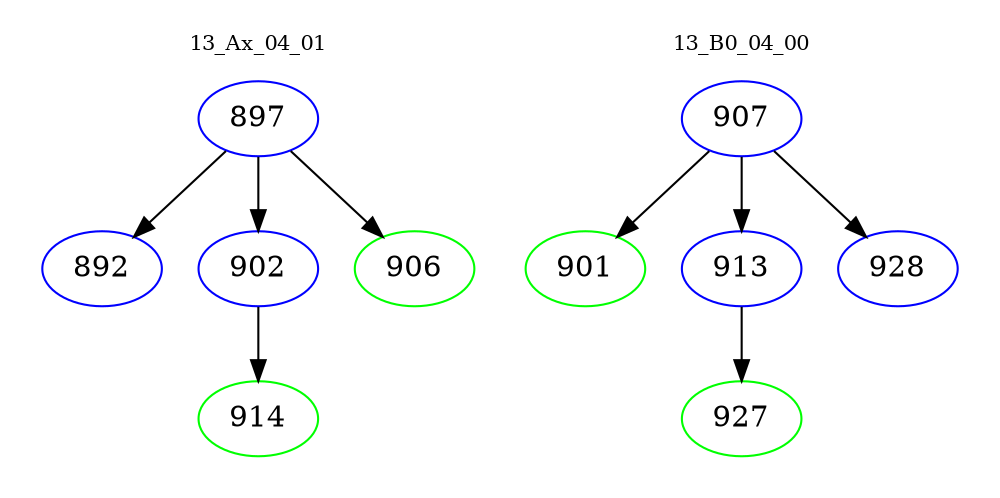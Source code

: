 digraph{
subgraph cluster_0 {
color = white
label = "13_Ax_04_01";
fontsize=10;
T0_897 [label="897", color="blue"]
T0_897 -> T0_892 [color="black"]
T0_892 [label="892", color="blue"]
T0_897 -> T0_902 [color="black"]
T0_902 [label="902", color="blue"]
T0_902 -> T0_914 [color="black"]
T0_914 [label="914", color="green"]
T0_897 -> T0_906 [color="black"]
T0_906 [label="906", color="green"]
}
subgraph cluster_1 {
color = white
label = "13_B0_04_00";
fontsize=10;
T1_907 [label="907", color="blue"]
T1_907 -> T1_901 [color="black"]
T1_901 [label="901", color="green"]
T1_907 -> T1_913 [color="black"]
T1_913 [label="913", color="blue"]
T1_913 -> T1_927 [color="black"]
T1_927 [label="927", color="green"]
T1_907 -> T1_928 [color="black"]
T1_928 [label="928", color="blue"]
}
}
